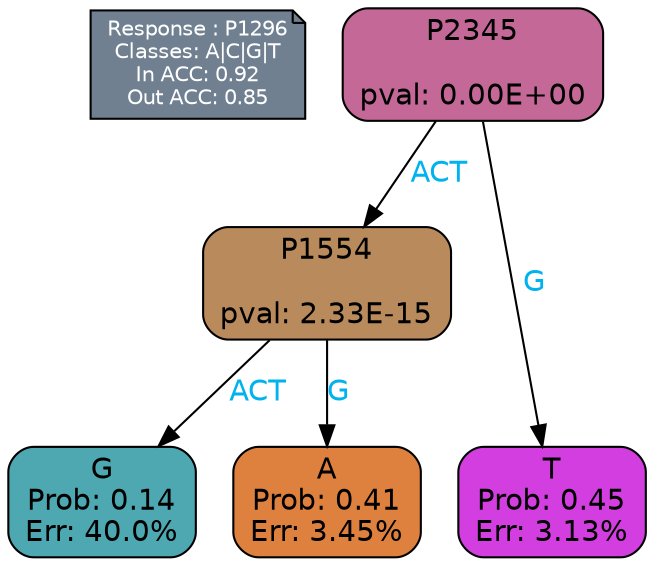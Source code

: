 digraph Tree {
node [shape=box, style="filled, rounded", color="black", fontname=helvetica] ;
graph [ranksep=equally, splines=polylines, bgcolor=transparent, dpi=600] ;
edge [fontname=helvetica] ;
LEGEND [label="Response : P1296
Classes: A|C|G|T
In ACC: 0.92
Out ACC: 0.85
",shape=note,align=left,style=filled,fillcolor="slategray",fontcolor="white",fontsize=10];1 [label="P2345

pval: 0.00E+00", fillcolor="#c46897"] ;
2 [label="P1554

pval: 2.33E-15", fillcolor="#b98b5c"] ;
3 [label="G
Prob: 0.14
Err: 40.0%", fillcolor="#4da8b1"] ;
4 [label="A
Prob: 0.41
Err: 3.45%", fillcolor="#df813e"] ;
5 [label="T
Prob: 0.45
Err: 3.13%", fillcolor="#d23edf"] ;
1 -> 2 [label="ACT",fontcolor=deepskyblue2] ;
1 -> 5 [label="G",fontcolor=deepskyblue2] ;
2 -> 3 [label="ACT",fontcolor=deepskyblue2] ;
2 -> 4 [label="G",fontcolor=deepskyblue2] ;
{rank = same; 3;4;5;}{rank = same; LEGEND;1;}}